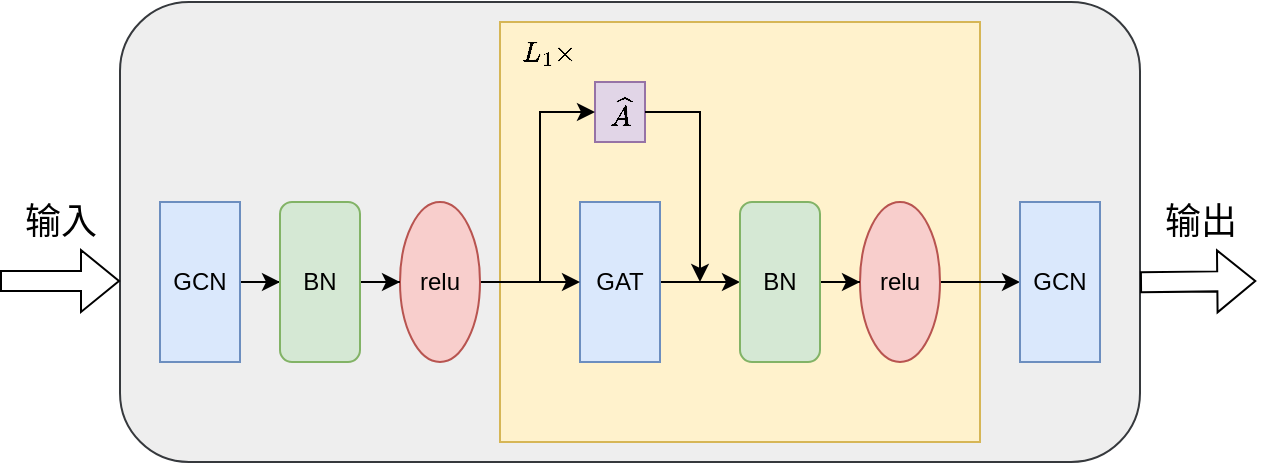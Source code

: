 <mxfile version="21.6.8" type="device">
  <diagram name="Page-1" id="PnqBC_YFEDMyUHsKx7en">
    <mxGraphModel dx="1194" dy="824" grid="1" gridSize="10" guides="1" tooltips="1" connect="1" arrows="1" fold="1" page="1" pageScale="1" pageWidth="850" pageHeight="1100" math="1" shadow="0">
      <root>
        <mxCell id="0" />
        <mxCell id="1" parent="0" />
        <mxCell id="Ls_EpS-3-KVm5TTTGEkF-1" value="" style="rounded=1;whiteSpace=wrap;html=1;fillColor=#eeeeee;strokeColor=#36393d;" parent="1" vertex="1">
          <mxGeometry x="150" y="390" width="510" height="230" as="geometry" />
        </mxCell>
        <mxCell id="Ls_EpS-3-KVm5TTTGEkF-2" value="" style="rounded=0;whiteSpace=wrap;html=1;fillColor=#fff2cc;strokeColor=#d6b656;" parent="1" vertex="1">
          <mxGeometry x="340" y="400" width="240" height="210" as="geometry" />
        </mxCell>
        <mxCell id="Ls_EpS-3-KVm5TTTGEkF-3" value="" style="edgeStyle=orthogonalEdgeStyle;rounded=0;orthogonalLoop=1;jettySize=auto;html=1;" parent="1" source="Ls_EpS-3-KVm5TTTGEkF-4" target="Ls_EpS-3-KVm5TTTGEkF-11" edge="1">
          <mxGeometry relative="1" as="geometry" />
        </mxCell>
        <mxCell id="Ls_EpS-3-KVm5TTTGEkF-4" value="GAT" style="rounded=0;whiteSpace=wrap;html=1;fillColor=#dae8fc;strokeColor=#6c8ebf;" parent="1" vertex="1">
          <mxGeometry x="380" y="490" width="40" height="80" as="geometry" />
        </mxCell>
        <mxCell id="Ls_EpS-3-KVm5TTTGEkF-5" value="" style="edgeStyle=orthogonalEdgeStyle;rounded=0;orthogonalLoop=1;jettySize=auto;html=1;" parent="1" source="Ls_EpS-3-KVm5TTTGEkF-6" target="Ls_EpS-3-KVm5TTTGEkF-12" edge="1">
          <mxGeometry relative="1" as="geometry" />
        </mxCell>
        <mxCell id="Ls_EpS-3-KVm5TTTGEkF-6" value="relu" style="ellipse;whiteSpace=wrap;html=1;fillColor=#f8cecc;strokeColor=#b85450;" parent="1" vertex="1">
          <mxGeometry x="520" y="490" width="40" height="80" as="geometry" />
        </mxCell>
        <mxCell id="Ls_EpS-3-KVm5TTTGEkF-7" value="" style="edgeStyle=orthogonalEdgeStyle;rounded=0;orthogonalLoop=1;jettySize=auto;html=1;" parent="1" source="Ls_EpS-3-KVm5TTTGEkF-8" target="Ls_EpS-3-KVm5TTTGEkF-18" edge="1">
          <mxGeometry relative="1" as="geometry" />
        </mxCell>
        <mxCell id="Ls_EpS-3-KVm5TTTGEkF-8" value="GCN" style="rounded=0;whiteSpace=wrap;html=1;fillColor=#dae8fc;strokeColor=#6c8ebf;" parent="1" vertex="1">
          <mxGeometry x="170" y="490" width="40" height="80" as="geometry" />
        </mxCell>
        <mxCell id="Ls_EpS-3-KVm5TTTGEkF-9" value="`\hat{A}`" style="text;html=1;strokeColor=#9673a6;fillColor=#e1d5e7;align=center;verticalAlign=middle;whiteSpace=wrap;rounded=0;" parent="1" vertex="1">
          <mxGeometry x="387.5" y="430" width="25" height="30" as="geometry" />
        </mxCell>
        <mxCell id="Ls_EpS-3-KVm5TTTGEkF-10" value="" style="edgeStyle=orthogonalEdgeStyle;rounded=0;orthogonalLoop=1;jettySize=auto;html=1;" parent="1" source="Ls_EpS-3-KVm5TTTGEkF-11" target="Ls_EpS-3-KVm5TTTGEkF-6" edge="1">
          <mxGeometry relative="1" as="geometry" />
        </mxCell>
        <mxCell id="Ls_EpS-3-KVm5TTTGEkF-11" value="BN" style="rounded=1;whiteSpace=wrap;html=1;fillColor=#d5e8d4;strokeColor=#82b366;" parent="1" vertex="1">
          <mxGeometry x="460" y="490" width="40" height="80" as="geometry" />
        </mxCell>
        <mxCell id="Ls_EpS-3-KVm5TTTGEkF-12" value="GCN" style="rounded=0;whiteSpace=wrap;html=1;fillColor=#dae8fc;strokeColor=#6c8ebf;" parent="1" vertex="1">
          <mxGeometry x="600" y="490" width="40" height="80" as="geometry" />
        </mxCell>
        <mxCell id="Ls_EpS-3-KVm5TTTGEkF-13" value="" style="endArrow=classic;html=1;rounded=0;entryX=0;entryY=0.5;entryDx=0;entryDy=0;" parent="1" target="Ls_EpS-3-KVm5TTTGEkF-9" edge="1">
          <mxGeometry width="50" height="50" relative="1" as="geometry">
            <mxPoint x="360" y="530" as="sourcePoint" />
            <mxPoint x="510" y="570" as="targetPoint" />
            <Array as="points">
              <mxPoint x="360" y="445" />
            </Array>
          </mxGeometry>
        </mxCell>
        <mxCell id="Ls_EpS-3-KVm5TTTGEkF-14" value="" style="endArrow=classic;html=1;rounded=0;exitX=1;exitY=0.5;exitDx=0;exitDy=0;" parent="1" source="Ls_EpS-3-KVm5TTTGEkF-9" edge="1">
          <mxGeometry width="50" height="50" relative="1" as="geometry">
            <mxPoint x="460" y="620" as="sourcePoint" />
            <mxPoint x="440" y="530" as="targetPoint" />
            <Array as="points">
              <mxPoint x="440" y="445" />
            </Array>
          </mxGeometry>
        </mxCell>
        <mxCell id="Ls_EpS-3-KVm5TTTGEkF-15" value="" style="edgeStyle=orthogonalEdgeStyle;rounded=0;orthogonalLoop=1;jettySize=auto;html=1;" parent="1" source="Ls_EpS-3-KVm5TTTGEkF-16" target="Ls_EpS-3-KVm5TTTGEkF-4" edge="1">
          <mxGeometry relative="1" as="geometry" />
        </mxCell>
        <mxCell id="Ls_EpS-3-KVm5TTTGEkF-16" value="relu" style="ellipse;whiteSpace=wrap;html=1;fillColor=#f8cecc;strokeColor=#b85450;" parent="1" vertex="1">
          <mxGeometry x="290" y="490" width="40" height="80" as="geometry" />
        </mxCell>
        <mxCell id="Ls_EpS-3-KVm5TTTGEkF-17" value="" style="edgeStyle=orthogonalEdgeStyle;rounded=0;orthogonalLoop=1;jettySize=auto;html=1;" parent="1" source="Ls_EpS-3-KVm5TTTGEkF-18" target="Ls_EpS-3-KVm5TTTGEkF-16" edge="1">
          <mxGeometry relative="1" as="geometry" />
        </mxCell>
        <mxCell id="Ls_EpS-3-KVm5TTTGEkF-18" value="BN" style="rounded=1;whiteSpace=wrap;html=1;fillColor=#d5e8d4;strokeColor=#82b366;" parent="1" vertex="1">
          <mxGeometry x="230" y="490" width="40" height="80" as="geometry" />
        </mxCell>
        <mxCell id="Ls_EpS-3-KVm5TTTGEkF-19" value="`L_1 \times`" style="text;html=1;strokeColor=none;fillColor=none;align=center;verticalAlign=middle;whiteSpace=wrap;rounded=0;" parent="1" vertex="1">
          <mxGeometry x="350" y="400" width="30" height="30" as="geometry" />
        </mxCell>
        <mxCell id="Ls_EpS-3-KVm5TTTGEkF-20" value="" style="shape=flexArrow;endArrow=classic;html=1;rounded=0;" parent="1" edge="1">
          <mxGeometry width="50" height="50" relative="1" as="geometry">
            <mxPoint x="90" y="529.5" as="sourcePoint" />
            <mxPoint x="150" y="529.5" as="targetPoint" />
          </mxGeometry>
        </mxCell>
        <mxCell id="Ls_EpS-3-KVm5TTTGEkF-21" value="" style="shape=flexArrow;endArrow=classic;html=1;rounded=0;exitX=1.003;exitY=0.609;exitDx=0;exitDy=0;exitPerimeter=0;" parent="1" edge="1">
          <mxGeometry width="50" height="50" relative="1" as="geometry">
            <mxPoint x="660" y="530.07" as="sourcePoint" />
            <mxPoint x="718.14" y="529.5" as="targetPoint" />
          </mxGeometry>
        </mxCell>
        <mxCell id="Ls_EpS-3-KVm5TTTGEkF-22" value="&lt;font style=&quot;font-size: 18px;&quot;&gt;输入&lt;/font&gt;" style="text;html=1;align=center;verticalAlign=middle;resizable=0;points=[];autosize=1;strokeColor=none;fillColor=none;" parent="1" vertex="1">
          <mxGeometry x="90" y="480" width="60" height="40" as="geometry" />
        </mxCell>
        <mxCell id="Ls_EpS-3-KVm5TTTGEkF-23" value="&lt;font style=&quot;font-size: 18px;&quot;&gt;输出&lt;/font&gt;" style="text;html=1;align=center;verticalAlign=middle;resizable=0;points=[];autosize=1;strokeColor=none;fillColor=none;" parent="1" vertex="1">
          <mxGeometry x="660" y="480" width="60" height="40" as="geometry" />
        </mxCell>
      </root>
    </mxGraphModel>
  </diagram>
</mxfile>
